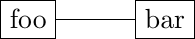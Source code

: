 \documentclass[tikz]{standalone}
\usetikzlibrary{backgrounds,matrix,fadings,calc,positioning,decorations.pathreplacing,arrows.meta,shapes,shapes.multipart,fit}
\begin{document}
\begin{tikzpicture}
  \node[draw] (foo) {foo};
\special{dvisvgm:raw <g id="teeeeeeeeeest">}
  \node[draw,right=of foo] (bar) {bar};
\special{dvisvgm:raw </g>}
  \draw[draw]
    (foo) edge (bar);
\end{tikzpicture}
\end{document}
